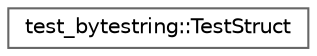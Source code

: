 digraph "类继承关系图"
{
 // LATEX_PDF_SIZE
  bgcolor="transparent";
  edge [fontname=Helvetica,fontsize=10,labelfontname=Helvetica,labelfontsize=10];
  node [fontname=Helvetica,fontsize=10,shape=box,height=0.2,width=0.4];
  rankdir="LR";
  Node0 [id="Node000000",label="test_bytestring::TestStruct",height=0.2,width=0.4,color="grey40", fillcolor="white", style="filled",URL="$structtest__bytestring_1_1_test_struct.html",tooltip=" "];
}
